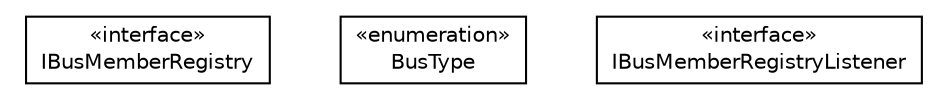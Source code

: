 #!/usr/local/bin/dot
#
# Class diagram 
# Generated by UMLGraph version R5_6-24-gf6e263 (http://www.umlgraph.org/)
#

digraph G {
	edge [fontname="Helvetica",fontsize=10,labelfontname="Helvetica",labelfontsize=10];
	node [fontname="Helvetica",fontsize=10,shape=plaintext];
	nodesep=0.25;
	ranksep=0.5;
	// org.universAAL.middleware.tracker.IBusMemberRegistry
	c51498 [label=<<table title="org.universAAL.middleware.tracker.IBusMemberRegistry" border="0" cellborder="1" cellspacing="0" cellpadding="2" port="p" href="./IBusMemberRegistry.html">
		<tr><td><table border="0" cellspacing="0" cellpadding="1">
<tr><td align="center" balign="center"> &#171;interface&#187; </td></tr>
<tr><td align="center" balign="center"> IBusMemberRegistry </td></tr>
		</table></td></tr>
		</table>>, URL="./IBusMemberRegistry.html", fontname="Helvetica", fontcolor="black", fontsize=10.0];
	// org.universAAL.middleware.tracker.IBusMemberRegistry.BusType
	c51499 [label=<<table title="org.universAAL.middleware.tracker.IBusMemberRegistry.BusType" border="0" cellborder="1" cellspacing="0" cellpadding="2" port="p" href="./IBusMemberRegistry.BusType.html">
		<tr><td><table border="0" cellspacing="0" cellpadding="1">
<tr><td align="center" balign="center"> &#171;enumeration&#187; </td></tr>
<tr><td align="center" balign="center"> BusType </td></tr>
		</table></td></tr>
		</table>>, URL="./IBusMemberRegistry.BusType.html", fontname="Helvetica", fontcolor="black", fontsize=10.0];
	// org.universAAL.middleware.tracker.IBusMemberRegistryListener
	c51500 [label=<<table title="org.universAAL.middleware.tracker.IBusMemberRegistryListener" border="0" cellborder="1" cellspacing="0" cellpadding="2" port="p" href="./IBusMemberRegistryListener.html">
		<tr><td><table border="0" cellspacing="0" cellpadding="1">
<tr><td align="center" balign="center"> &#171;interface&#187; </td></tr>
<tr><td align="center" balign="center"> IBusMemberRegistryListener </td></tr>
		</table></td></tr>
		</table>>, URL="./IBusMemberRegistryListener.html", fontname="Helvetica", fontcolor="black", fontsize=10.0];
}

